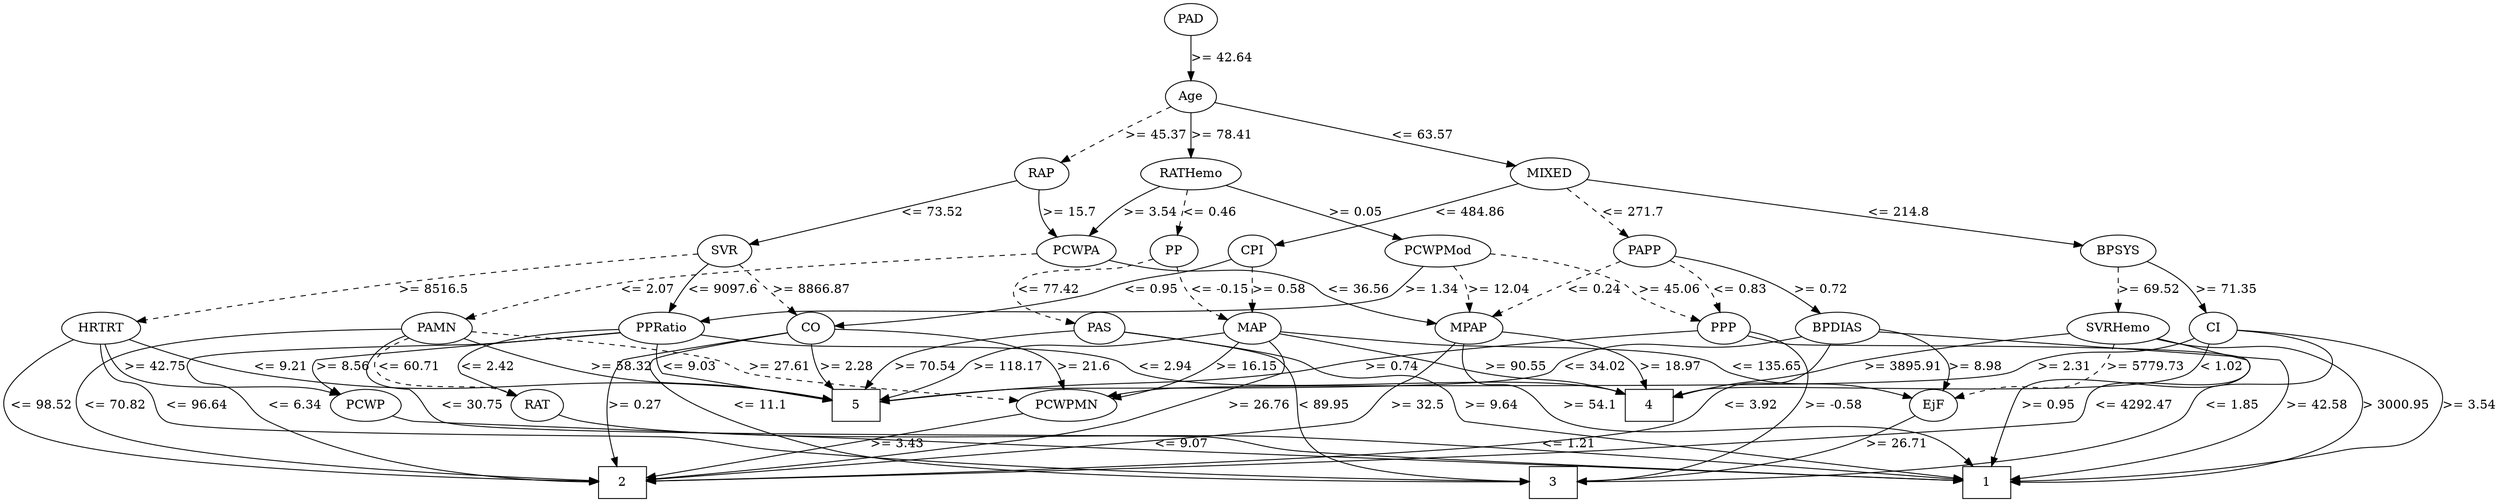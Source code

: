 strict digraph G {
	graph [bb="0,0,2302.9,558"];
	node [label="\N"];
	1	[height=0.5,
		pos="1286.9,18",
		shape=box,
		width=0.75];
	2	[height=0.5,
		pos="410.87,18",
		shape=box,
		width=0.75];
	3	[height=0.5,
		pos="1542.9,18",
		shape=box,
		width=0.75];
	4	[height=0.5,
		pos="1644.9,105",
		shape=box,
		width=0.75];
	5	[height=0.5,
		pos="831.87,105",
		shape=box,
		width=0.75];
	RAP	[height=0.5,
		pos="1057.9,366",
		width=0.77778];
	PCWPA	[height=0.5,
		pos="1113.9,279",
		width=1.1555];
	RAP -> PCWPA	[label=">= 15.7",
		lp="1104.4,322.5",
		op=">=",
		param=15.7,
		pos="e,1097.5,295.9 1064.5,348.12 1068.8,338.1 1074.9,325.37 1081.9,315 1084.5,311.13 1087.5,307.27 1090.6,303.58",
		style=solid];
	SVR	[height=0.5,
		pos="506.87,279",
		width=0.77778];
	RAP -> SVR	[label="<= 73.52",
		lp="840.87,322.5",
		op="<=",
		param=73.52,
		pos="e,533.76,284.15 1030.9,360.84 940.47,346.89 647.59,301.71 543.77,285.69",
		style=solid];
	PAMN	[height=0.5,
		pos="721.87,192",
		width=1.0139];
	PCWPA -> PAMN	[label="<= 2.07",
		lp="825.37,235.5",
		op="<=",
		param=2.07,
		pos="e,739.9,207.68 1080.1,268.47 1068.9,265.66 1056.4,262.84 1044.9,261 938.35,244.04 905.46,276.27 802.87,243 783.15,236.61 763.32,\
224.48 748.21,213.77",
		style=dashed];
	MPAP	[height=0.5,
		pos="1124.9,192",
		width=0.97491];
	PCWPA -> MPAP	[label="<= 36.56",
		lp="1145.9,235.5",
		op="<=",
		param=36.56,
		pos="e,1122.6,210.18 1116.1,260.8 1117.6,249.16 1119.6,233.55 1121.3,220.24",
		style=solid];
	PPRatio	[height=0.5,
		pos="410.87,192",
		width=1.1013];
	SVR -> PPRatio	[label="<= 9097.6",
		lp="467.87,235.5",
		op="<=",
		param=9097.6,
		pos="e,417.35,209.93 482.69,269.62 468.62,263.83 451.28,254.99 438.87,243 431.9,236.27 426.18,227.43 421.77,219.05",
		style=solid];
	CO	[height=0.5,
		pos="598.87,192",
		width=0.75];
	SVR -> CO	[label=">= 8866.87",
		lp="612.37,235.5",
		op=">=",
		param=8866.87,
		pos="e,591.16,209.76 529.52,268.36 541.85,262.34 556.8,253.69 567.87,243 575.09,236.02 581.34,227.01 586.3,218.57",
		style=dashed];
	HRTRT	[height=0.5,
		pos="166.87,192",
		width=1.1013];
	SVR -> HRTRT	[label=">= 8516.5",
		lp="393.87,235.5",
		op=">=",
		param=8516.5,
		pos="e,200.48,201.55 481.2,271.72 452.75,264.75 405.51,253.14 364.87,243 311.59,229.71 250.31,214.2 210.2,204.02",
		style=dashed];
	PAS	[height=0.5,
		pos="1287.9,192",
		width=0.75];
	PAS -> 1	[label=">= 9.64",
		lp="1472.4,105",
		op=">=",
		param=9.64,
		pos="e,1313.9,21.828 1308.5,180.26 1313.4,177.96 1318.8,175.72 1323.9,174 1360.9,161.58 1375.4,174.32 1409.9,156 1440.1,139.96 1462.6,\
115.58 1443.9,87 1417.4,46.716 1361.4,30.18 1324,23.472",
		style=solid];
	PAS -> 3	[label="< 89.95",
		lp="1577.4,105",
		op="<",
		param=89.95,
		pos="e,1548.2,36.182 1308.3,179.81 1313.3,177.53 1318.7,175.4 1323.9,174 1369.3,161.76 1501.5,189.17 1534.9,156 1563.4,127.64 1557.8,\
77.063 1550.6,45.933",
		style=solid];
	PAS -> 5	[label=">= 70.54",
		lp="1064.9,148.5",
		op=">=",
		param=70.54,
		pos="e,858.89,114.31 1267.4,179.8 1262.4,177.53 1257.1,175.4 1251.9,174 1160.1,149.32 1131.8,175.8 1038.9,156 1019.1,151.78 1015.5,146.08 \
995.87,141 950.46,129.24 937.61,133.41 891.87,123 884.3,121.28 876.28,119.19 868.64,117.08",
		style=solid];
	PAD	[height=0.5,
		pos="1153.9,540",
		width=0.79437];
	Age	[height=0.5,
		pos="1153.9,453",
		width=0.75];
	PAD -> Age	[label=">= 42.64",
		lp="1179.9,496.5",
		op=">=",
		param=42.64,
		pos="e,1153.9,471.18 1153.9,521.8 1153.9,510.16 1153.9,494.55 1153.9,481.24",
		style=solid];
	Age -> RAP	[label=">= 45.37",
		lp="1123.9,409.5",
		op=">=",
		param=45.37,
		pos="e,1068.5,383.03 1133,441.22 1122,434.96 1108.5,426.45 1097.9,417 1089.4,409.46 1081.3,399.99 1074.7,391.33",
		style=dashed];
	MIXED	[height=0.5,
		pos="1421.9,366",
		width=1.125];
	Age -> MIXED	[label="<= 63.57",
		lp="1329.9,409.5",
		op="<=",
		param=63.57,
		pos="e,1390,377.12 1177.6,444.46 1223.2,430.01 1323.3,398.26 1380.2,380.22",
		style=solid];
	RATHemo	[height=0.5,
		pos="1153.9,366",
		width=1.375];
	Age -> RATHemo	[label=">= 78.41",
		lp="1179.9,409.5",
		op=">=",
		param=78.41,
		pos="e,1153.9,384.18 1153.9,434.8 1153.9,423.16 1153.9,407.55 1153.9,394.24",
		style=solid];
	PAMN -> 1	[label="<= 30.75",
		lp="667.87,105",
		op="<=",
		param=30.75,
		pos="e,1259.8,19.047 688.87,184.27 672.63,181.03 652.75,177.17 634.87,174 583.35,164.87 489.24,181.9 521.87,141 544.32,112.85 568.8,139.38 \
600.87,123 622.46,111.97 622.01,100.93 641.87,87 666.78,69.523 672.63,62.449 701.87,54 805.31,24.107 1137.6,19.719 1249.6,19.096",
		style=solid];
	PAMN -> 2	[label="<= 70.82",
		lp="417.87,105",
		op="<=",
		param=70.82,
		pos="e,401.05,36.37 688.94,183.78 672.72,180.43 652.84,176.61 634.87,174 551.8,161.94 526.6,182.24 446.87,156 419.79,147.09 405.91,147.81 \
391.87,123 378.32,99.069 387.13,67.527 396.78,45.479",
		style=solid];
	PAMN -> 5	[label=">= 58.32",
		lp="827.87,148.5",
		op=">=",
		param=58.32,
		pos="e,818.58,123.08 747.97,179.17 760.07,173.08 774.29,165.05 785.87,156 795.25,148.66 804.4,139.32 812.03,130.71",
		style=solid];
	PCWPMN	[height=0.5,
		pos="950.87,105",
		width=1.3902];
	PAMN -> PCWPMN	[label=">= 27.61",
		lp="965.87,148.5",
		op=">=",
		param=27.61,
		pos="e,947.6,123.43 758.06,188.97 810.14,185.37 902.85,176.27 928.87,156 936.18,150.3 941.11,141.67 944.42,133.17",
		style=dashed];
	RAT	[height=0.5,
		pos="563.87,105",
		width=0.76389];
	PAMN -> RAT	[label="<= 60.71",
		lp="555.87,148.5",
		op="<=",
		param=60.71,
		pos="e,545.73,118.64 688.44,184.28 672.27,181.08 652.58,177.25 634.87,174 611.58,169.73 545.13,174.1 529.87,156 521.83,146.47 528.56,\
135.03 538.09,125.49",
		style=dashed];
	PCWPMN -> 2	[label=">= 3.43",
		lp="434.37,61.5",
		op=">=",
		param=3.43,
		pos="e,405.87,36.102 910.13,94.283 896.74,91.458 881.74,88.683 867.87,87 842.7,83.946 429.62,87.101 411.87,69 406.05,63.072 404.44,54.597 \
404.71,46.304",
		style=solid];
	RAT -> 1	[label="<= 1.21",
		lp="620.37,61.5",
		op="<=",
		param=1.21,
		pos="e,1259.6,18.963 570.36,87.431 575.83,75.89 584.87,61.305 597.87,54 654.73,22.031 1113.8,19.126 1249.3,18.97",
		style=solid];
	PCWP	[height=0.5,
		pos="106.87,105",
		width=0.97491];
	PCWP -> 1	[label="<= 9.07",
		lp="555.37,61.5",
		op="<=",
		param=9.07,
		pos="e,1259.7,18.706 136.08,94.799 146.63,91.83 158.69,88.835 169.87,87 297.74,66.014 332.44,86.259 460.87,69 493.26,64.646 500.44,58.104 \
532.87,54 806.2,19.406 1139.1,18.027 1249.4,18.639",
		style=solid];
	PCWPMod	[height=0.5,
		pos="983.87,279",
		width=1.4444];
	PCWPMod -> MPAP	[label=">= 12.04",
		lp="1003.9,235.5",
		op=">=",
		param=12.04,
		pos="e,1090.6,196.31 976.13,261.02 972.59,250.46 970.6,237.19 977.87,228 990.52,211.98 1042.1,202.51 1080.6,197.54",
		style=dashed];
	PPP	[height=0.5,
		pos="1215.9,192",
		width=0.75];
	PCWPMod -> PPP	[label=">= 45.06",
		lp="1087.9,235.5",
		op=">=",
		param=45.06,
		pos="e,1193.2,202.14 1003.5,262.22 1018.6,250.91 1040.4,236.28 1061.9,228 1106.9,210.64 1122.2,222.25 1168.9,210 1173.6,208.74 1178.6,\
207.2 1183.5,205.57",
		style=dashed];
	PCWPMod -> PPRatio	[label=">= 1.34",
		lp="541.37,235.5",
		op=">=",
		param=1.34,
		pos="e,441.43,203.63 931.95,277.46 827.13,275.82 593.84,269.25 518.87,243 507.7,239.09 507.29,233.6 496.87,228 482.3,220.19 465.61,213.02 \
450.82,207.23",
		style=solid];
	MPAP -> 1	[label=">= 54.1",
		lp="1154.4,105",
		op=">=",
		param=54.1,
		pos="e,1259.6,22.372 1121,173.76 1117,151.55 1113.8,112.77 1131.9,87 1158.9,48.48 1212.8,31.541 1249.4,24.258",
		style=solid];
	MPAP -> 2	[label=">= 32.5",
		lp="1088.4,105",
		op=">=",
		param=32.5,
		pos="e,433.08,36.032 1113.4,174.56 1095,149.76 1056.2,103.85 1009.9,87 900.17,47.064 595.88,105.08 484.87,69 475.51,65.96 457.25,53.65 \
441.21,42.007",
		style=solid];
	MPAP -> 4	[label=">= 18.97",
		lp="1408.9,148.5",
		op=">=",
		param=18.97,
		pos="e,1617.5,118.73 1153.2,181.29 1161.7,178.63 1171.1,175.95 1179.9,174 1236.8,161.35 1252.4,165.88 1309.9,156 1342.5,150.39 1350.1,\
145.69 1382.9,141 1480.4,127.06 1508.1,146.15 1603.9,123 1605.1,122.69 1606.4,122.36 1607.7,121.99",
		style=solid];
	PPP -> 1	[label=">= 0.95",
		lp="1294.4,105",
		op=">=",
		param=0.95,
		pos="e,1284.8,36.217 1218.8,173.65 1221.1,163.47 1225.1,150.72 1231.9,141 1239.3,130.35 1247.5,133.69 1254.9,123 1270.8,99.862 1279,68.522 \
1283.1,46.311",
		style=solid];
	PPP -> 3	[label=">= -0.58",
		lp="1415.4,105",
		op=">=",
		param=-0.58,
		pos="e,1515.7,22.735 1236.4,179.99 1241.3,177.71 1246.7,175.53 1251.9,174 1280.5,165.53 1364.3,177.59 1384.9,156 1406.1,133.72 1373,112.08 \
1390.9,87 1417.6,49.482 1469.9,32.327 1505.6,24.719",
		style=solid];
	PPP -> 5	[label=">= 0.74",
		lp="902.37,148.5",
		op=">=",
		param=0.74,
		pos="e,843.09,123.13 1193.8,181.54 1186,178.62 1177.2,175.73 1168.9,174 1105.9,160.92 938.25,183.06 879.87,156 867.92,150.47 857.42,140.53 \
849.31,130.97",
		style=solid];
	PPRatio -> 2	[label="<= 6.34",
		lp="252.37,105",
		op="<=",
		param=6.34,
		pos="e,383.62,24.053 372.16,187.96 327.18,183.63 256.69,174.12 237.87,156 226.99,145.53 231.66,137.98 229.87,123 227.97,107.11 222.1,\
100.99 229.87,87 243.34,62.741 257.44,65.109 282.87,54 312.31,41.135 347.67,31.898 373.76,26.156",
		style=solid];
	PPRatio -> 4	[label="<= 2.94",
		lp="691.37,148.5",
		op="<=",
		param=2.94,
		pos="e,1617.5,118.97 448.66,186.55 511.35,179.02 631.76,163.8 649.87,156 659.75,151.74 658.74,144.63 668.87,141 766.69,105.98 1502.2,\
144.27 1603.9,123 1605.1,122.73 1606.4,122.43 1607.7,122.09",
		style=solid];
	PPRatio -> 5	[label="<= 9.03",
		lp="499.37,148.5",
		op="<=",
		param=9.03,
		pos="e,804.72,114.11 426.05,175.28 438.49,163.54 457.19,148.3 476.87,141 536.98,118.69 701.51,132.93 764.87,123 774.72,121.46 785.24,\
119.12 794.95,116.67",
		style=solid];
	PPRatio -> RAT	[label="<= 2.42",
		lp="366.37,148.5",
		op="<=",
		param=2.42,
		pos="e,542.02,116.21 379.35,181.05 355.47,171.92 329.07,157.37 343.87,141 370.53,111.51 483.27,132.55 521.87,123 525.33,122.14 528.89,\
121.05 532.39,119.85",
		style=solid];
	PPRatio -> PCWP	[label=">= 8.56",
		lp="155.37,148.5",
		op=">=",
		param=8.56,
		pos="e,111.28,123.16 372.14,188.12 300.35,182.49 152.13,169.41 132.87,156 124.73,150.33 118.96,141.32 114.96,132.49",
		style=solid];
	CO -> 2	[label=">= 0.27",
		lp="333.37,105",
		op=">=",
		param=0.27,
		pos="e,383.74,30.705 572.32,187.58 515.56,180.17 385.96,162.78 366.87,156 363.46,154.79 312.66,126.14 310.87,123 290.24,86.912 338.37,\
53.912 374.79,35.159",
		style=solid];
	CO -> 3	[label="<= 11.1",
		lp="773.37,105",
		op="<=",
		param=11.1,
		pos="e,1515.8,21.144 573.76,185.03 544.82,177.03 503.46,161.43 521.87,141 547.59,112.45 657.56,135.59 693.87,123 722.17,113.18 722.47,\
96.553 750.87,87 769.01,80.897 1350.9,34.273 1505.5,21.969",
		style=solid];
	CO -> 5	[label=">= 2.28",
		lp="627.37,148.5",
		op=">=",
		param=2.28,
		pos="e,804.67,113.8 596.02,173.86 595.26,162.96 596.43,149.38 604.87,141 630.26,115.79 729.67,129.41 764.87,123 774.68,121.21 785.18,\
118.79 794.9,116.34",
		style=solid];
	CO -> PCWPMN	[label=">= 21.6",
		lp="759.37,148.5",
		op=">=",
		param=21.6,
		pos="e,909.17,115.1 624.54,186.41 649.4,181.3 687.64,171.63 717.87,156 727.42,151.06 726.97,145.21 736.87,141 790.94,117.98 809.94,132.9 \
867.87,123 877.98,121.27 888.74,119.22 899.05,117.16",
		style=solid];
	CI	[height=0.5,
		pos="2166.9,192",
		width=0.75];
	CI -> 1	[label=">= 3.54",
		lp="2213.4,105",
		op=">=",
		param=3.54,
		pos="e,1313.9,21.273 2175.6,174.97 2186.7,152.33 2201.8,111.07 2179.9,87 2129.4,31.573 1581.7,41.008 1506.9,36 1442.6,31.699 1367.9,25.714 \
1324.1,22.113",
		style=solid];
	CI -> 3	[label="<= 1.85",
		lp="2280.4,105",
		op="<=",
		param=1.85,
		pos="e,1570.3,19.505 2187.2,180.03 2220.5,160.68 2280.4,119.47 2250.9,87 2205.4,37.008 1720.5,22.798 1580.5,19.723",
		style=solid];
	CI -> 4	[label="< 1.02",
		lp="1959.4,148.5",
		op="<",
		param=1.02,
		pos="e,1672.1,116.18 2146.4,179.84 2141.4,177.56 2136.1,175.43 2130.9,174 2049.1,151.55 2023.8,173.81 1940.9,156 1920.7,151.66 1917.1,\
145.29 1896.9,141 1809.6,122.47 1784.3,140.98 1696.9,123 1692,122 1687,120.7 1682,119.26",
		style=solid];
	CI -> PCWPMN	[label=">= 2.31",
		lp="1870.4,148.5",
		op=">=",
		param=2.31,
		pos="e,987.45,117.31 2146.8,179.9 2141.7,177.56 2136.2,175.38 2130.9,174 2008.8,142.53 1965.6,201.09 1847.9,156 1837.8,152.15 1839,144.64 \
1828.9,141 1743.7,110.39 1104.4,135.7 1014.9,123 1009.1,122.18 1003.1,121.02 997.23,119.69",
		style=solid];
	SVRHemo	[height=0.5,
		pos="2071.9,192",
		width=1.3902];
	SVRHemo -> 1	[label="> 3000.95",
		lp="2151.4,105",
		op=">",
		param=3000.95,
		pos="e,1314.3,21.145 2107.7,179.39 2131.6,171.25 2159.5,160.97 2162.9,156 2166.6,150.5 2166.5,146.6 2162.9,141 2152.3,124.63 2139.6,133.08 \
2122.9,123 2100.6,109.58 2101,96.508 2076.9,87 2059.1,80.015 1479.7,34.138 1324.7,21.962",
		style=solid];
	SVRHemo -> 2	[label="<= 4292.47",
		lp="2040.4,105",
		op="<=",
		param=4292.47,
		pos="e,438.11,20.042 2103.8,178.1 2122.7,168.6 2140.9,154.96 2128.9,141 2093.4,99.824 2054.6,150.84 2007.9,123 1990.7,112.76 1998.5,96.36 \
1980.9,87 1963.5,77.812 1294.5,54.856 1274.9,54 954.94,40.043 568.29,25.045 448.24,20.431",
		style=solid];
	SVRHemo -> 4	[label=">= 3895.91",
		lp="1715.4,148.5",
		op=">=",
		param=3895.91,
		pos="e,1653.3,123.43 2022.6,188.78 1924.5,184.06 1711.9,172.08 1682.9,156 1672.9,150.48 1664.7,141.13 1658.6,131.99",
		style=solid];
	EjF	[height=0.5,
		pos="1944.9,105",
		width=0.75];
	SVRHemo -> EjF	[label=">= 5779.73",
		lp="2092.4,148.5",
		op=">=",
		param=5779.73,
		pos="e,1966.8,115.66 2068.3,173.92 2065.2,163.04 2059.6,149.46 2049.9,141 2027.6,121.62 2013.8,132.68 1985.9,123 1982.7,121.91 1979.5,\
120.71 1976.3,119.47",
		style=dashed];
	EjF -> 3	[label=">= 26.71",
		lp="1829.9,61.5",
		op=">=",
		param=26.71,
		pos="e,1570,23.373 1921,96.186 1911.1,93.096 1899.5,89.655 1888.9,87 1777.5,59.217 1643.6,35.644 1579.9,25.025",
		style=solid];
	BPSYS	[height=0.5,
		pos="2071.9,279",
		width=1.0471];
	MIXED -> BPSYS	[label="<= 214.8",
		lp="1810.9,322.5",
		op="<=",
		param=214.8,
		pos="e,2036.1,284.68 1460.1,360 1572.9,345.25 1903.9,301.97 2026,286",
		style=solid];
	CPI	[height=0.5,
		pos="1360.9,279",
		width=0.75];
	MIXED -> CPI	[label="<= 484.86",
		lp="1424.9,322.5",
		op="<=",
		param=484.86,
		pos="e,1371.8,295.84 1409.6,348.69 1405.2,342.82 1400.3,336.14 1395.9,330 1389.9,321.67 1383.4,312.48 1377.7,304.27",
		style=solid];
	PAPP	[height=0.5,
		pos="1482.9,279",
		width=0.88889];
	MIXED -> PAPP	[label="<= 271.7",
		lp="1488.9,322.5",
		op="<=",
		param=271.7,
		pos="e,1474.3,296.77 1437.6,349.24 1443,343.43 1449,336.64 1453.9,330 1459.4,322.44 1464.8,313.74 1469.3,305.74",
		style=dashed];
	BPSYS -> CI	[label=">= 71.35",
		lp="2166.9,235.5",
		op=">=",
		param=71.35,
		pos="e,2156.5,209.05 2096.3,265.23 2106.6,259.23 2118.4,251.52 2127.9,243 2136.2,235.48 2144.1,226.02 2150.6,217.35",
		style=solid];
	BPSYS -> SVRHemo	[label=">= 69.52",
		lp="2097.9,235.5",
		op=">=",
		param=69.52,
		pos="e,2071.9,210.18 2071.9,260.8 2071.9,249.16 2071.9,233.55 2071.9,220.24",
		style=dashed];
	CPI -> CO	[label="<= 0.95",
		lp="946.37,235.5",
		op="<=",
		param=0.95,
		pos="e,623.67,199.14 1334.9,273.3 1312.5,269.41 1279.1,264.04 1249.9,261 1105.5,246 1067.8,261.09 923.87,243 889.7,238.71 881.91,233.14 \
847.87,228 772.3,216.59 752.31,222.16 676.87,210 662.58,207.7 646.98,204.45 633.5,201.4",
		style=solid];
	MAP	[height=0.5,
		pos="1363.9,192",
		width=0.84854];
	CPI -> MAP	[label=">= 0.58",
		lp="1384.4,235.5",
		op=">=",
		param=0.58,
		pos="e,1362.8,210.08 1361.1,260.87 1361.2,251.21 1361.4,238.93 1361.9,228 1362,225.45 1362.1,222.79 1362.2,220.13",
		style=dashed];
	PAPP -> MPAP	[label="<= 0.24",
		lp="1448.4,235.5",
		op="<=",
		param=0.24,
		pos="e,1152.8,202.95 1461.4,265.62 1450.5,259.17 1437.3,250.98 1425.9,243 1417,236.84 1416.9,231.93 1406.9,228 1312.6,191.05 1279.3,229.06 \
1179.9,210 1174.3,208.93 1168.5,207.5 1162.8,205.91",
		style=dashed];
	PAPP -> PPP	[label="<= 0.83",
		lp="1505.4,235.5",
		op="<=",
		param=0.83,
		pos="e,1236.3,204.21 1485,260.69 1485.4,249.72 1483.6,236.12 1474.9,228 1438.4,194.24 1299.9,222.82 1251.9,210 1249.9,209.48 1247.9,208.85 \
1246,208.16",
		style=dashed];
	BPDIAS	[height=0.5,
		pos="1736.9,192",
		width=1.1735];
	PAPP -> BPDIAS	[label=">= 0.72",
		lp="1647.4,235.5",
		op=">=",
		param=0.72,
		pos="e,1704.6,203.81 1509.6,269.06 1553.7,254.29 1642.3,224.65 1694.9,207.05",
		style=solid];
	BPDIAS -> 1	[label=">= 42.58",
		lp="1882.9,105",
		op=">=",
		param=42.58,
		pos="e,1313.9,20.509 1779,190.54 1836.3,188.91 1934.5,182.25 1956.9,156 1961.2,150.93 1961.1,146.11 1956.9,141 1927.9,106.35 1900.2,135.53 \
1856.9,123 1815.9,111.16 1809.1,98.069 1767.9,87 1606.1,43.554 1405.9,26.594 1324.2,21.171",
		style=solid];
	BPDIAS -> 2	[label="<= 3.92",
		lp="1736.4,105",
		op="<=",
		param=3.92,
		pos="e,437.95,20.296 1733.7,173.88 1728.1,149.07 1713.8,104.2 1680.9,87 1666.8,79.658 656.12,30.774 448.06,20.782",
		style=solid];
	BPDIAS -> 5	[label="<= 34.02",
		lp="1529.9,148.5",
		op="<=",
		param=34.02,
		pos="e,859.03,115.21 1697.2,185.84 1650.7,179.61 1571.5,168.41 1503.9,156 1473,150.33 1466,144.87 1434.9,141 1195.2,111.23 1130.5,160.19 \
891.87,123 884.28,121.82 876.29,119.99 868.71,117.95",
		style=solid];
	BPDIAS -> EjF	[label=">= 8.98",
		lp="2007.4,148.5",
		op=">=",
		param=8.98,
		pos="e,1963.8,118.12 1779.2,191.33 1842.3,190.81 1956.1,185.66 1981.9,156 1990.5,146.09 1982.6,134.32 1971.9,124.69",
		style=solid];
	HRTRT -> 2	[label="<= 98.52",
		lp="36.865,105",
		op="<=",
		param=98.52,
		pos="e,383.75,19.28 127.26,189.94 96.801,187.2 55.258,179.06 26.865,156 2.4297,136.15 -9.444,111.05 10.865,87 57.201,32.122 283.54,21.525 \
373.7,19.484",
		style=solid];
	HRTRT -> 3	[label="<= 96.64",
		lp="501.87,105",
		op="<=",
		param=96.64,
		pos="e,1515.8,21.359 183.47,175.42 197.01,163.76 217.19,148.55 237.87,141 324.19,109.46 361.75,164.27 443.87,123 462.99,113.39 456.66,\
96.46 475.87,87 518.15,66.168 1275.8,38.917 1322.9,36 1387.2,32.014 1461.9,25.931 1505.6,22.225",
		style=solid];
	HRTRT -> 5	[label="<= 9.21",
		lp="313.37,148.5",
		op="<=",
		param=9.21,
		pos="e,804.74,114.26 192.17,177.77 216.66,165.7 255.23,148.62 290.87,141 497.02,96.925 556.21,153.09 764.87,123 774.74,121.58 785.26,\
119.28 794.98,116.84",
		style=solid];
	HRTRT -> PCWP	[label=">= 42.75",
		lp="58.865,148.5",
		op=">=",
		param=42.75,
		pos="e,78.331,115.87 129.09,186.3 93.719,181.03 44.586,171.18 32.865,156 28.79,150.72 29.299,146.63 32.865,141 37.273,134.04 52.865,126.21 \
68.608,119.72",
		style=solid];
	RATHemo -> PCWPA	[label=">= 3.54",
		lp="1158.4,322.5",
		op=">=",
		param=3.54,
		pos="e,1121.8,296.76 1146,348.21 1140.3,336.22 1132.6,319.85 1126.2,306.16",
		style=solid];
	RATHemo -> PCWPMod	[label=">= 0.05",
		lp="1046.4,322.5",
		op=">=",
		param=0.05,
		pos="e,993.31,296.78 1116.5,354.03 1109.3,351.98 1101.9,349.89 1094.9,348 1063.4,339.49 1051.2,347.63 1023.9,330 1014.1,323.71 1005.6,\
314.21 999.03,305.18",
		style=solid];
	PP	[height=0.5,
		pos="1213.9,279",
		width=0.75];
	RATHemo -> PP	[label="<= 0.46",
		lp="1216.4,322.5",
		op="<=",
		param=0.46,
		pos="e,1205.5,296.27 1169.4,348.83 1174.6,343.09 1180.2,336.45 1184.9,330 1190.5,322.2 1196,313.22 1200.6,305.05",
		style=dashed];
	PP -> PAS	[label="<= 77.42",
		lp="1240.9,235.5",
		op="<=",
		param=77.42,
		pos="e,1266.5,203.08 1210,260.95 1208.6,250.63 1208.7,237.64 1214.9,228 1215.2,227.48 1237.5,216.83 1257.4,207.41",
		style=dashed];
	PP -> MAP	[label="<= -0.15",
		lp="1321.4,235.5",
		op="<=",
		param=-0.15,
		pos="e,1342.4,205.16 1233.8,266.71 1259.4,252.22 1303.9,226.95 1333.7,210.1",
		style=dashed];
	MAP -> 2	[label=">= 26.76",
		lp="1224.9,105",
		op=">=",
		param=26.76,
		pos="e,438.17,19.976 1394.5,190.15 1446.9,187.68 1544.9,178.12 1509.9,141 1486.1,115.83 1228.6,140.8 1198.9,123 1182.8,113.36 1192.8,\
96.887 1176.9,87 1114.5,48.283 593.63,25.892 448.36,20.359",
		style=solid];
	MAP -> 4	[label=">= 90.55",
		lp="1608.9,148.5",
		op=">=",
		param=90.55,
		pos="e,1617.8,120.79 1394.1,189.35 1433.5,186.36 1504,178.16 1559.9,156 1571.2,151.5 1572.4,147.34 1582.9,141 1591.3,135.9 1600.4,130.6 \
1609,125.71",
		style=solid];
	MAP -> 5	[label=">= 118.17",
		lp="1276.9,148.5",
		op=">=",
		param=118.17,
		pos="e,859.05,115.09 1340.4,180.26 1335.1,178.01 1329.3,175.79 1323.9,174 1290.9,163.17 1279.1,171.11 1247.9,156 1238.2,151.32 1238.9,\
144.8 1228.9,141 1158.7,114.52 965.85,135.3 891.87,123 884.29,121.74 876.31,119.87 868.72,117.83",
		style=solid];
	MAP -> PCWPMN	[label=">= 16.15",
		lp="1202.9,148.5",
		op=">=",
		param=16.15,
		pos="e,989.35,116.62 1341,179.98 1335.5,177.7 1329.6,175.52 1323.9,174 1260.3,156.96 1241.8,166.58 1176.9,156 1104.3,144.19 1086.4,139.77 \
1014.9,123 1009.8,121.82 1004.6,120.52 999.33,119.19",
		style=solid];
	MAP -> EjF	[label="<= 135.65",
		lp="1799.9,148.5",
		op="<=",
		param=135.65,
		pos="e,1921.4,113.96 1394.3,190.12 1473.3,187.52 1682.7,178.66 1747.9,156 1759.4,151.99 1759.5,145.35 1770.9,141 1820.4,122.08 1837.1,\
134.74 1888.9,123 1896.3,121.32 1904.2,119.16 1911.6,116.96",
		style=solid];
}
